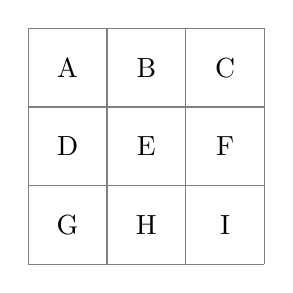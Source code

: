 \begin{tikzpicture}
  \draw[step=1,gray] (0,0) grid (3,3);

  \node at (0.5,0.5) {G};
  \node at (1.5,0.5) {H};
  \node at (2.5,0.5) {I};
  \node at (0.5,1.5) {D};
  \node at (1.5,1.5) {E};
  \node at (2.5,1.5) {F};
  \node at (0.5,2.5) {A};
  \node at (1.5,2.5) {B};
  \node at (2.5,2.5) {C};
\end{tikzpicture}

